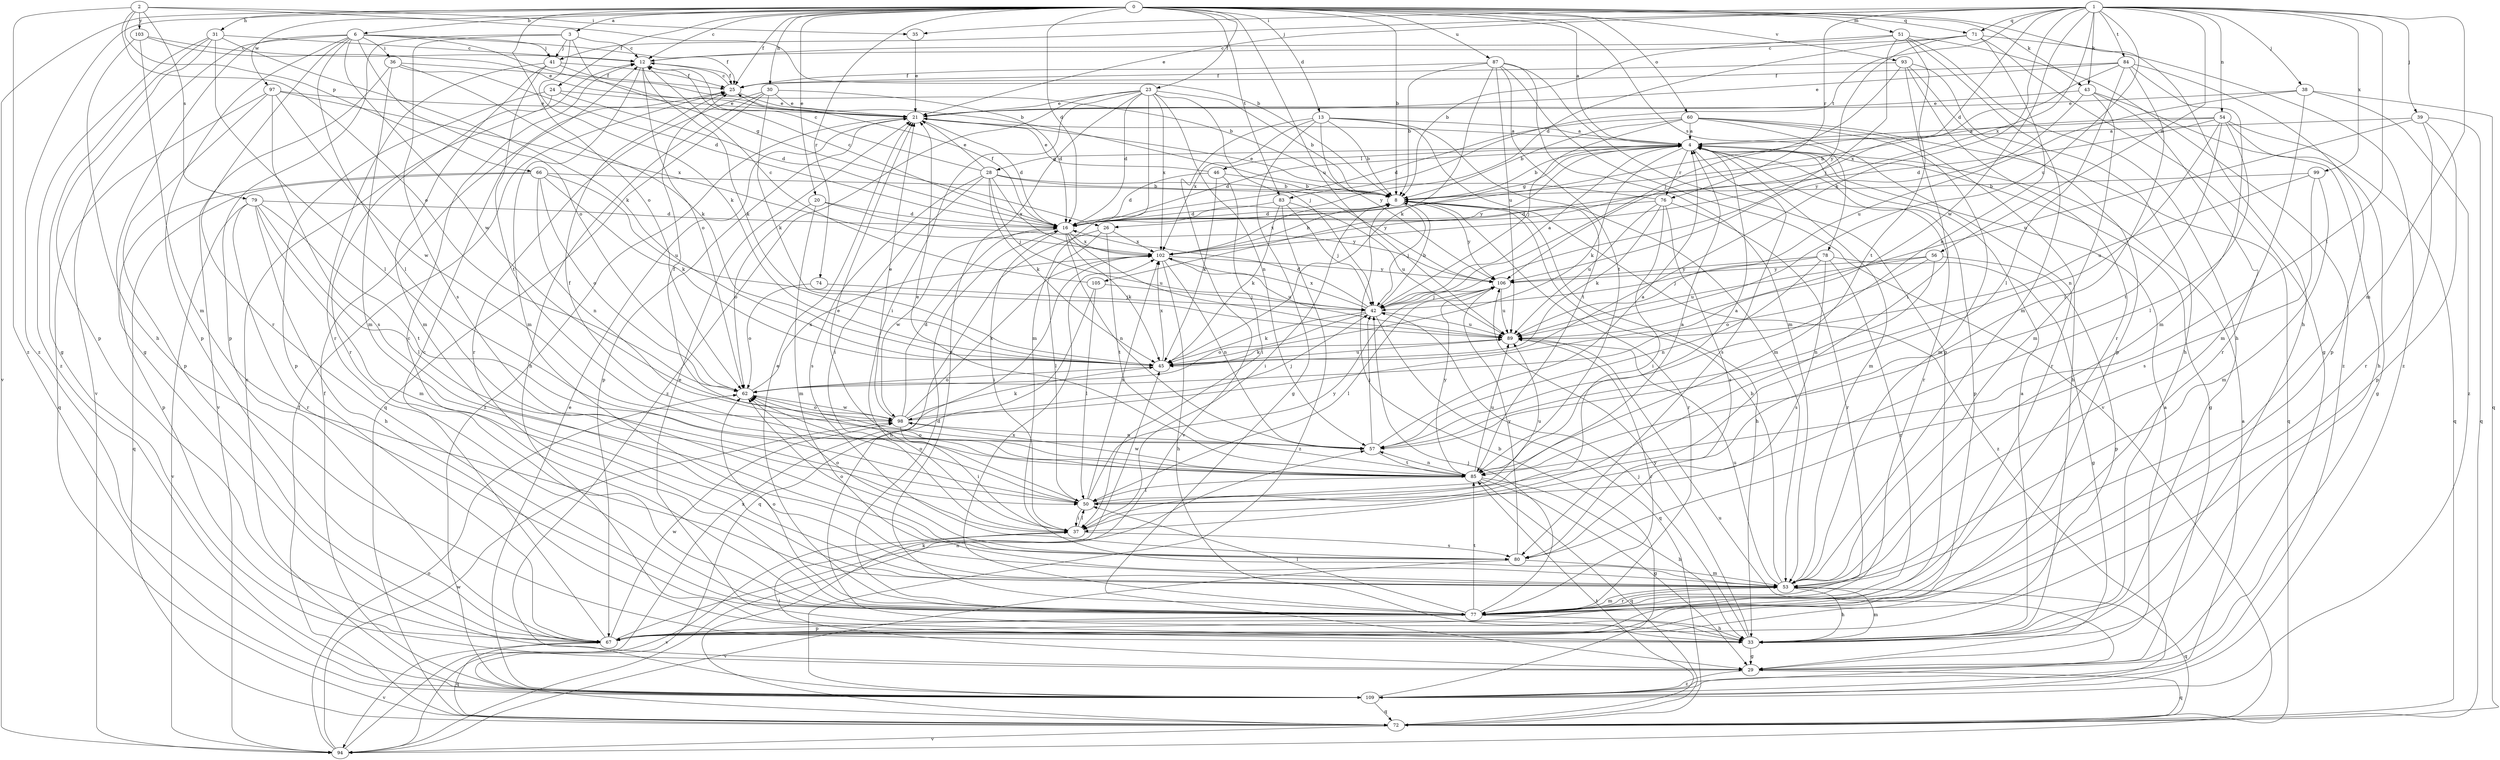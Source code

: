 strict digraph  {
0;
1;
2;
3;
4;
6;
8;
12;
13;
16;
20;
21;
23;
24;
25;
26;
28;
29;
30;
31;
33;
35;
36;
37;
38;
39;
41;
42;
43;
45;
46;
50;
51;
53;
54;
56;
57;
60;
62;
66;
67;
71;
72;
74;
76;
77;
78;
79;
80;
83;
84;
85;
87;
89;
93;
94;
97;
98;
99;
102;
103;
105;
106;
109;
0 -> 3  [label=a];
0 -> 4  [label=a];
0 -> 6  [label=b];
0 -> 8  [label=b];
0 -> 12  [label=c];
0 -> 13  [label=d];
0 -> 16  [label=d];
0 -> 20  [label=e];
0 -> 23  [label=f];
0 -> 24  [label=f];
0 -> 25  [label=f];
0 -> 30  [label=h];
0 -> 31  [label=h];
0 -> 33  [label=h];
0 -> 43  [label=k];
0 -> 51  [label=m];
0 -> 60  [label=o];
0 -> 62  [label=o];
0 -> 71  [label=q];
0 -> 74  [label=r];
0 -> 78  [label=s];
0 -> 83  [label=t];
0 -> 87  [label=u];
0 -> 89  [label=u];
0 -> 93  [label=v];
0 -> 94  [label=v];
0 -> 97  [label=w];
0 -> 109  [label=z];
1 -> 16  [label=d];
1 -> 21  [label=e];
1 -> 35  [label=i];
1 -> 38  [label=j];
1 -> 39  [label=j];
1 -> 41  [label=j];
1 -> 43  [label=k];
1 -> 45  [label=k];
1 -> 53  [label=m];
1 -> 54  [label=n];
1 -> 56  [label=n];
1 -> 71  [label=q];
1 -> 76  [label=r];
1 -> 83  [label=t];
1 -> 84  [label=t];
1 -> 85  [label=t];
1 -> 89  [label=u];
1 -> 98  [label=w];
1 -> 99  [label=x];
1 -> 102  [label=x];
2 -> 8  [label=b];
2 -> 35  [label=i];
2 -> 62  [label=o];
2 -> 66  [label=p];
2 -> 79  [label=s];
2 -> 103  [label=y];
2 -> 109  [label=z];
3 -> 12  [label=c];
3 -> 26  [label=g];
3 -> 41  [label=j];
3 -> 45  [label=k];
3 -> 67  [label=p];
3 -> 80  [label=s];
4 -> 8  [label=b];
4 -> 16  [label=d];
4 -> 26  [label=g];
4 -> 28  [label=g];
4 -> 29  [label=g];
4 -> 45  [label=k];
4 -> 46  [label=l];
4 -> 53  [label=m];
4 -> 67  [label=p];
4 -> 76  [label=r];
4 -> 77  [label=r];
4 -> 80  [label=s];
4 -> 105  [label=y];
6 -> 8  [label=b];
6 -> 25  [label=f];
6 -> 29  [label=g];
6 -> 36  [label=i];
6 -> 41  [label=j];
6 -> 50  [label=l];
6 -> 62  [label=o];
6 -> 67  [label=p];
6 -> 77  [label=r];
6 -> 94  [label=v];
6 -> 98  [label=w];
8 -> 16  [label=d];
8 -> 33  [label=h];
8 -> 37  [label=i];
8 -> 42  [label=j];
8 -> 77  [label=r];
8 -> 102  [label=x];
8 -> 106  [label=y];
8 -> 109  [label=z];
12 -> 25  [label=f];
12 -> 45  [label=k];
12 -> 53  [label=m];
12 -> 62  [label=o];
13 -> 4  [label=a];
13 -> 8  [label=b];
13 -> 29  [label=g];
13 -> 53  [label=m];
13 -> 85  [label=t];
13 -> 94  [label=v];
13 -> 102  [label=x];
13 -> 106  [label=y];
16 -> 12  [label=c];
16 -> 25  [label=f];
16 -> 37  [label=i];
16 -> 45  [label=k];
16 -> 57  [label=n];
16 -> 89  [label=u];
16 -> 98  [label=w];
16 -> 102  [label=x];
20 -> 16  [label=d];
20 -> 53  [label=m];
20 -> 62  [label=o];
20 -> 106  [label=y];
21 -> 4  [label=a];
21 -> 16  [label=d];
21 -> 67  [label=p];
21 -> 109  [label=z];
23 -> 8  [label=b];
23 -> 16  [label=d];
23 -> 21  [label=e];
23 -> 37  [label=i];
23 -> 42  [label=j];
23 -> 53  [label=m];
23 -> 57  [label=n];
23 -> 77  [label=r];
23 -> 102  [label=x];
23 -> 109  [label=z];
24 -> 16  [label=d];
24 -> 21  [label=e];
24 -> 67  [label=p];
24 -> 77  [label=r];
25 -> 12  [label=c];
25 -> 21  [label=e];
26 -> 33  [label=h];
26 -> 50  [label=l];
26 -> 85  [label=t];
26 -> 102  [label=x];
28 -> 8  [label=b];
28 -> 12  [label=c];
28 -> 21  [label=e];
28 -> 37  [label=i];
28 -> 42  [label=j];
28 -> 45  [label=k];
28 -> 80  [label=s];
28 -> 102  [label=x];
28 -> 106  [label=y];
29 -> 4  [label=a];
29 -> 37  [label=i];
29 -> 72  [label=q];
29 -> 109  [label=z];
30 -> 16  [label=d];
30 -> 21  [label=e];
30 -> 33  [label=h];
30 -> 45  [label=k];
30 -> 72  [label=q];
30 -> 77  [label=r];
31 -> 12  [label=c];
31 -> 29  [label=g];
31 -> 45  [label=k];
31 -> 50  [label=l];
31 -> 67  [label=p];
31 -> 109  [label=z];
33 -> 4  [label=a];
33 -> 21  [label=e];
33 -> 29  [label=g];
33 -> 42  [label=j];
33 -> 53  [label=m];
33 -> 106  [label=y];
35 -> 21  [label=e];
36 -> 16  [label=d];
36 -> 25  [label=f];
36 -> 45  [label=k];
36 -> 53  [label=m];
36 -> 94  [label=v];
37 -> 50  [label=l];
37 -> 62  [label=o];
37 -> 80  [label=s];
37 -> 94  [label=v];
38 -> 21  [label=e];
38 -> 53  [label=m];
38 -> 72  [label=q];
38 -> 89  [label=u];
38 -> 109  [label=z];
39 -> 4  [label=a];
39 -> 67  [label=p];
39 -> 72  [label=q];
39 -> 77  [label=r];
39 -> 89  [label=u];
41 -> 8  [label=b];
41 -> 25  [label=f];
41 -> 53  [label=m];
41 -> 77  [label=r];
41 -> 85  [label=t];
42 -> 4  [label=a];
42 -> 8  [label=b];
42 -> 16  [label=d];
42 -> 45  [label=k];
42 -> 62  [label=o];
42 -> 72  [label=q];
42 -> 89  [label=u];
42 -> 102  [label=x];
43 -> 21  [label=e];
43 -> 33  [label=h];
43 -> 53  [label=m];
43 -> 77  [label=r];
43 -> 106  [label=y];
45 -> 62  [label=o];
45 -> 89  [label=u];
45 -> 102  [label=x];
46 -> 8  [label=b];
46 -> 16  [label=d];
46 -> 21  [label=e];
46 -> 37  [label=i];
46 -> 45  [label=k];
50 -> 4  [label=a];
50 -> 21  [label=e];
50 -> 37  [label=i];
50 -> 62  [label=o];
50 -> 89  [label=u];
50 -> 102  [label=x];
50 -> 106  [label=y];
51 -> 8  [label=b];
51 -> 12  [label=c];
51 -> 33  [label=h];
51 -> 42  [label=j];
51 -> 53  [label=m];
51 -> 85  [label=t];
51 -> 109  [label=z];
53 -> 8  [label=b];
53 -> 33  [label=h];
53 -> 72  [label=q];
53 -> 77  [label=r];
53 -> 89  [label=u];
54 -> 4  [label=a];
54 -> 8  [label=b];
54 -> 16  [label=d];
54 -> 29  [label=g];
54 -> 50  [label=l];
54 -> 57  [label=n];
54 -> 72  [label=q];
54 -> 85  [label=t];
56 -> 57  [label=n];
56 -> 62  [label=o];
56 -> 67  [label=p];
56 -> 89  [label=u];
56 -> 106  [label=y];
57 -> 4  [label=a];
57 -> 25  [label=f];
57 -> 42  [label=j];
57 -> 85  [label=t];
60 -> 4  [label=a];
60 -> 8  [label=b];
60 -> 16  [label=d];
60 -> 33  [label=h];
60 -> 42  [label=j];
60 -> 53  [label=m];
60 -> 72  [label=q];
60 -> 77  [label=r];
62 -> 98  [label=w];
62 -> 102  [label=x];
66 -> 8  [label=b];
66 -> 45  [label=k];
66 -> 57  [label=n];
66 -> 62  [label=o];
66 -> 67  [label=p];
66 -> 72  [label=q];
66 -> 89  [label=u];
67 -> 12  [label=c];
67 -> 57  [label=n];
67 -> 72  [label=q];
67 -> 94  [label=v];
67 -> 98  [label=w];
71 -> 12  [label=c];
71 -> 16  [label=d];
71 -> 29  [label=g];
71 -> 57  [label=n];
71 -> 106  [label=y];
71 -> 109  [label=z];
72 -> 25  [label=f];
72 -> 45  [label=k];
72 -> 85  [label=t];
72 -> 94  [label=v];
74 -> 42  [label=j];
74 -> 62  [label=o];
76 -> 16  [label=d];
76 -> 21  [label=e];
76 -> 37  [label=i];
76 -> 45  [label=k];
76 -> 77  [label=r];
76 -> 80  [label=s];
76 -> 89  [label=u];
77 -> 12  [label=c];
77 -> 16  [label=d];
77 -> 21  [label=e];
77 -> 33  [label=h];
77 -> 42  [label=j];
77 -> 50  [label=l];
77 -> 53  [label=m];
77 -> 62  [label=o];
77 -> 67  [label=p];
77 -> 85  [label=t];
77 -> 102  [label=x];
78 -> 29  [label=g];
78 -> 42  [label=j];
78 -> 57  [label=n];
78 -> 77  [label=r];
78 -> 80  [label=s];
78 -> 106  [label=y];
79 -> 16  [label=d];
79 -> 33  [label=h];
79 -> 50  [label=l];
79 -> 53  [label=m];
79 -> 77  [label=r];
79 -> 85  [label=t];
79 -> 94  [label=v];
80 -> 53  [label=m];
80 -> 62  [label=o];
80 -> 94  [label=v];
80 -> 106  [label=y];
83 -> 16  [label=d];
83 -> 42  [label=j];
83 -> 45  [label=k];
83 -> 89  [label=u];
83 -> 109  [label=z];
84 -> 21  [label=e];
84 -> 25  [label=f];
84 -> 37  [label=i];
84 -> 50  [label=l];
84 -> 53  [label=m];
84 -> 67  [label=p];
84 -> 102  [label=x];
85 -> 4  [label=a];
85 -> 21  [label=e];
85 -> 25  [label=f];
85 -> 29  [label=g];
85 -> 33  [label=h];
85 -> 50  [label=l];
85 -> 57  [label=n];
85 -> 62  [label=o];
85 -> 72  [label=q];
85 -> 89  [label=u];
85 -> 98  [label=w];
85 -> 106  [label=y];
87 -> 8  [label=b];
87 -> 25  [label=f];
87 -> 45  [label=k];
87 -> 53  [label=m];
87 -> 67  [label=p];
87 -> 85  [label=t];
87 -> 89  [label=u];
87 -> 94  [label=v];
89 -> 45  [label=k];
89 -> 77  [label=r];
93 -> 25  [label=f];
93 -> 33  [label=h];
93 -> 37  [label=i];
93 -> 42  [label=j];
93 -> 67  [label=p];
93 -> 77  [label=r];
94 -> 62  [label=o];
94 -> 98  [label=w];
94 -> 102  [label=x];
97 -> 21  [label=e];
97 -> 67  [label=p];
97 -> 72  [label=q];
97 -> 80  [label=s];
97 -> 98  [label=w];
97 -> 102  [label=x];
98 -> 16  [label=d];
98 -> 21  [label=e];
98 -> 37  [label=i];
98 -> 42  [label=j];
98 -> 45  [label=k];
98 -> 57  [label=n];
98 -> 62  [label=o];
98 -> 102  [label=x];
99 -> 8  [label=b];
99 -> 53  [label=m];
99 -> 80  [label=s];
99 -> 89  [label=u];
102 -> 8  [label=b];
102 -> 33  [label=h];
102 -> 57  [label=n];
102 -> 89  [label=u];
102 -> 106  [label=y];
103 -> 12  [label=c];
103 -> 21  [label=e];
103 -> 33  [label=h];
103 -> 53  [label=m];
105 -> 12  [label=c];
105 -> 42  [label=j];
105 -> 50  [label=l];
105 -> 72  [label=q];
106 -> 42  [label=j];
106 -> 50  [label=l];
106 -> 89  [label=u];
109 -> 4  [label=a];
109 -> 8  [label=b];
109 -> 12  [label=c];
109 -> 21  [label=e];
109 -> 25  [label=f];
109 -> 72  [label=q];
109 -> 89  [label=u];
}
